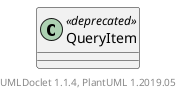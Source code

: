 @startuml

    class QueryItem <<deprecated>> [[QueryItem.html]] {
    }


    center footer UMLDoclet 1.1.4, PlantUML 1.2019.05
@enduml
